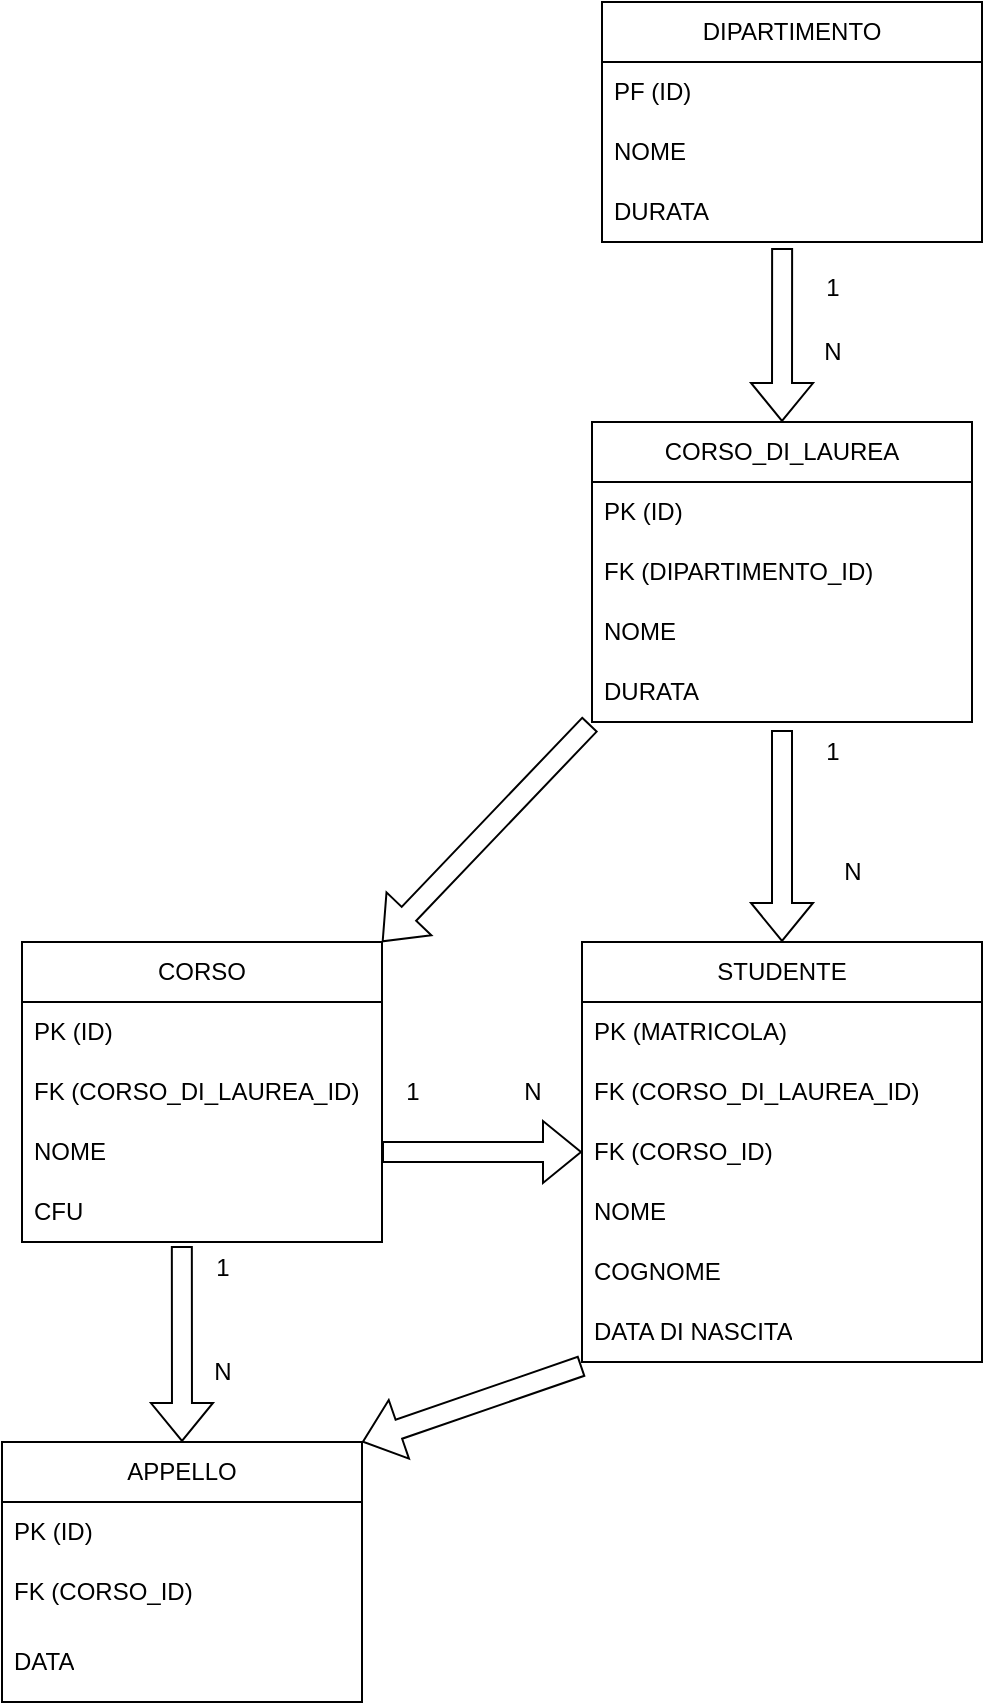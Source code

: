 <mxfile version="24.6.5" type="device">
  <diagram name="Pagina-1" id="Pzgpr7h6OXAbBOGcgNtZ">
    <mxGraphModel dx="1434" dy="738" grid="1" gridSize="10" guides="1" tooltips="1" connect="1" arrows="1" fold="1" page="1" pageScale="1" pageWidth="827" pageHeight="1169" math="0" shadow="0">
      <root>
        <mxCell id="0" />
        <mxCell id="1" parent="0" />
        <mxCell id="eWr5vI6ox-ZZCvDAYZ-F-1" value="DIPARTIMENTO" style="swimlane;fontStyle=0;childLayout=stackLayout;horizontal=1;startSize=30;horizontalStack=0;resizeParent=1;resizeParentMax=0;resizeLast=0;collapsible=1;marginBottom=0;whiteSpace=wrap;html=1;" vertex="1" parent="1">
          <mxGeometry x="350" y="30" width="190" height="120" as="geometry" />
        </mxCell>
        <mxCell id="eWr5vI6ox-ZZCvDAYZ-F-2" value="PF (ID)" style="text;strokeColor=none;fillColor=none;align=left;verticalAlign=middle;spacingLeft=4;spacingRight=4;overflow=hidden;points=[[0,0.5],[1,0.5]];portConstraint=eastwest;rotatable=0;whiteSpace=wrap;html=1;" vertex="1" parent="eWr5vI6ox-ZZCvDAYZ-F-1">
          <mxGeometry y="30" width="190" height="30" as="geometry" />
        </mxCell>
        <mxCell id="eWr5vI6ox-ZZCvDAYZ-F-3" value="NOME" style="text;strokeColor=none;fillColor=none;align=left;verticalAlign=middle;spacingLeft=4;spacingRight=4;overflow=hidden;points=[[0,0.5],[1,0.5]];portConstraint=eastwest;rotatable=0;whiteSpace=wrap;html=1;" vertex="1" parent="eWr5vI6ox-ZZCvDAYZ-F-1">
          <mxGeometry y="60" width="190" height="30" as="geometry" />
        </mxCell>
        <mxCell id="eWr5vI6ox-ZZCvDAYZ-F-4" value="DURATA" style="text;strokeColor=none;fillColor=none;align=left;verticalAlign=middle;spacingLeft=4;spacingRight=4;overflow=hidden;points=[[0,0.5],[1,0.5]];portConstraint=eastwest;rotatable=0;whiteSpace=wrap;html=1;" vertex="1" parent="eWr5vI6ox-ZZCvDAYZ-F-1">
          <mxGeometry y="90" width="190" height="30" as="geometry" />
        </mxCell>
        <mxCell id="eWr5vI6ox-ZZCvDAYZ-F-8" value="CORSO_DI_LAUREA" style="swimlane;fontStyle=0;childLayout=stackLayout;horizontal=1;startSize=30;horizontalStack=0;resizeParent=1;resizeParentMax=0;resizeLast=0;collapsible=1;marginBottom=0;whiteSpace=wrap;html=1;" vertex="1" parent="1">
          <mxGeometry x="345" y="240" width="190" height="150" as="geometry" />
        </mxCell>
        <mxCell id="eWr5vI6ox-ZZCvDAYZ-F-9" value="PK (ID)" style="text;strokeColor=none;fillColor=none;align=left;verticalAlign=middle;spacingLeft=4;spacingRight=4;overflow=hidden;points=[[0,0.5],[1,0.5]];portConstraint=eastwest;rotatable=0;whiteSpace=wrap;html=1;" vertex="1" parent="eWr5vI6ox-ZZCvDAYZ-F-8">
          <mxGeometry y="30" width="190" height="30" as="geometry" />
        </mxCell>
        <mxCell id="eWr5vI6ox-ZZCvDAYZ-F-16" value="FK (DIPARTIMENTO_ID)" style="text;strokeColor=none;fillColor=none;align=left;verticalAlign=middle;spacingLeft=4;spacingRight=4;overflow=hidden;points=[[0,0.5],[1,0.5]];portConstraint=eastwest;rotatable=0;whiteSpace=wrap;html=1;" vertex="1" parent="eWr5vI6ox-ZZCvDAYZ-F-8">
          <mxGeometry y="60" width="190" height="30" as="geometry" />
        </mxCell>
        <mxCell id="eWr5vI6ox-ZZCvDAYZ-F-10" value="NOME" style="text;strokeColor=none;fillColor=none;align=left;verticalAlign=middle;spacingLeft=4;spacingRight=4;overflow=hidden;points=[[0,0.5],[1,0.5]];portConstraint=eastwest;rotatable=0;whiteSpace=wrap;html=1;" vertex="1" parent="eWr5vI6ox-ZZCvDAYZ-F-8">
          <mxGeometry y="90" width="190" height="30" as="geometry" />
        </mxCell>
        <mxCell id="eWr5vI6ox-ZZCvDAYZ-F-11" value="DURATA" style="text;strokeColor=none;fillColor=none;align=left;verticalAlign=middle;spacingLeft=4;spacingRight=4;overflow=hidden;points=[[0,0.5],[1,0.5]];portConstraint=eastwest;rotatable=0;whiteSpace=wrap;html=1;" vertex="1" parent="eWr5vI6ox-ZZCvDAYZ-F-8">
          <mxGeometry y="120" width="190" height="30" as="geometry" />
        </mxCell>
        <mxCell id="eWr5vI6ox-ZZCvDAYZ-F-19" value="CORSO" style="swimlane;fontStyle=0;childLayout=stackLayout;horizontal=1;startSize=30;horizontalStack=0;resizeParent=1;resizeParentMax=0;resizeLast=0;collapsible=1;marginBottom=0;whiteSpace=wrap;html=1;" vertex="1" parent="1">
          <mxGeometry x="60" y="500" width="180" height="150" as="geometry" />
        </mxCell>
        <mxCell id="eWr5vI6ox-ZZCvDAYZ-F-20" value="PK (ID)" style="text;strokeColor=none;fillColor=none;align=left;verticalAlign=middle;spacingLeft=4;spacingRight=4;overflow=hidden;points=[[0,0.5],[1,0.5]];portConstraint=eastwest;rotatable=0;whiteSpace=wrap;html=1;" vertex="1" parent="eWr5vI6ox-ZZCvDAYZ-F-19">
          <mxGeometry y="30" width="180" height="30" as="geometry" />
        </mxCell>
        <mxCell id="eWr5vI6ox-ZZCvDAYZ-F-21" value="FK (CORSO_DI_LAUREA_ID)" style="text;strokeColor=none;fillColor=none;align=left;verticalAlign=middle;spacingLeft=4;spacingRight=4;overflow=hidden;points=[[0,0.5],[1,0.5]];portConstraint=eastwest;rotatable=0;whiteSpace=wrap;html=1;" vertex="1" parent="eWr5vI6ox-ZZCvDAYZ-F-19">
          <mxGeometry y="60" width="180" height="30" as="geometry" />
        </mxCell>
        <mxCell id="eWr5vI6ox-ZZCvDAYZ-F-22" value="NOME" style="text;strokeColor=none;fillColor=none;align=left;verticalAlign=middle;spacingLeft=4;spacingRight=4;overflow=hidden;points=[[0,0.5],[1,0.5]];portConstraint=eastwest;rotatable=0;whiteSpace=wrap;html=1;" vertex="1" parent="eWr5vI6ox-ZZCvDAYZ-F-19">
          <mxGeometry y="90" width="180" height="30" as="geometry" />
        </mxCell>
        <mxCell id="eWr5vI6ox-ZZCvDAYZ-F-23" value="CFU" style="text;strokeColor=none;fillColor=none;align=left;verticalAlign=middle;spacingLeft=4;spacingRight=4;overflow=hidden;points=[[0,0.5],[1,0.5]];portConstraint=eastwest;rotatable=0;whiteSpace=wrap;html=1;" vertex="1" parent="eWr5vI6ox-ZZCvDAYZ-F-19">
          <mxGeometry y="120" width="180" height="30" as="geometry" />
        </mxCell>
        <mxCell id="eWr5vI6ox-ZZCvDAYZ-F-24" value="APPELLO" style="swimlane;fontStyle=0;childLayout=stackLayout;horizontal=1;startSize=30;horizontalStack=0;resizeParent=1;resizeParentMax=0;resizeLast=0;collapsible=1;marginBottom=0;whiteSpace=wrap;html=1;" vertex="1" parent="1">
          <mxGeometry x="50" y="750" width="180" height="130" as="geometry" />
        </mxCell>
        <mxCell id="eWr5vI6ox-ZZCvDAYZ-F-25" value="PK (ID)" style="text;strokeColor=none;fillColor=none;align=left;verticalAlign=middle;spacingLeft=4;spacingRight=4;overflow=hidden;points=[[0,0.5],[1,0.5]];portConstraint=eastwest;rotatable=0;whiteSpace=wrap;html=1;" vertex="1" parent="eWr5vI6ox-ZZCvDAYZ-F-24">
          <mxGeometry y="30" width="180" height="30" as="geometry" />
        </mxCell>
        <mxCell id="eWr5vI6ox-ZZCvDAYZ-F-26" value="FK (CORSO_ID)" style="text;strokeColor=none;fillColor=none;align=left;verticalAlign=middle;spacingLeft=4;spacingRight=4;overflow=hidden;points=[[0,0.5],[1,0.5]];portConstraint=eastwest;rotatable=0;whiteSpace=wrap;html=1;" vertex="1" parent="eWr5vI6ox-ZZCvDAYZ-F-24">
          <mxGeometry y="60" width="180" height="30" as="geometry" />
        </mxCell>
        <mxCell id="eWr5vI6ox-ZZCvDAYZ-F-27" value="DATA" style="text;strokeColor=none;fillColor=none;align=left;verticalAlign=middle;spacingLeft=4;spacingRight=4;overflow=hidden;points=[[0,0.5],[1,0.5]];portConstraint=eastwest;rotatable=0;whiteSpace=wrap;html=1;" vertex="1" parent="eWr5vI6ox-ZZCvDAYZ-F-24">
          <mxGeometry y="90" width="180" height="40" as="geometry" />
        </mxCell>
        <mxCell id="eWr5vI6ox-ZZCvDAYZ-F-29" value="STUDENTE" style="swimlane;fontStyle=0;childLayout=stackLayout;horizontal=1;startSize=30;horizontalStack=0;resizeParent=1;resizeParentMax=0;resizeLast=0;collapsible=1;marginBottom=0;whiteSpace=wrap;html=1;" vertex="1" parent="1">
          <mxGeometry x="340" y="500" width="200" height="210" as="geometry" />
        </mxCell>
        <mxCell id="eWr5vI6ox-ZZCvDAYZ-F-30" value="PK (MATRICOLA)" style="text;strokeColor=none;fillColor=none;align=left;verticalAlign=middle;spacingLeft=4;spacingRight=4;overflow=hidden;points=[[0,0.5],[1,0.5]];portConstraint=eastwest;rotatable=0;whiteSpace=wrap;html=1;" vertex="1" parent="eWr5vI6ox-ZZCvDAYZ-F-29">
          <mxGeometry y="30" width="200" height="30" as="geometry" />
        </mxCell>
        <mxCell id="eWr5vI6ox-ZZCvDAYZ-F-49" value="FK (CORSO_DI_LAUREA_ID)" style="text;strokeColor=none;fillColor=none;align=left;verticalAlign=middle;spacingLeft=4;spacingRight=4;overflow=hidden;points=[[0,0.5],[1,0.5]];portConstraint=eastwest;rotatable=0;whiteSpace=wrap;html=1;" vertex="1" parent="eWr5vI6ox-ZZCvDAYZ-F-29">
          <mxGeometry y="60" width="200" height="30" as="geometry" />
        </mxCell>
        <mxCell id="eWr5vI6ox-ZZCvDAYZ-F-55" value="FK (CORSO_ID)" style="text;strokeColor=none;fillColor=none;align=left;verticalAlign=middle;spacingLeft=4;spacingRight=4;overflow=hidden;points=[[0,0.5],[1,0.5]];portConstraint=eastwest;rotatable=0;whiteSpace=wrap;html=1;" vertex="1" parent="eWr5vI6ox-ZZCvDAYZ-F-29">
          <mxGeometry y="90" width="200" height="30" as="geometry" />
        </mxCell>
        <mxCell id="eWr5vI6ox-ZZCvDAYZ-F-31" value="NOME&amp;nbsp;" style="text;strokeColor=none;fillColor=none;align=left;verticalAlign=middle;spacingLeft=4;spacingRight=4;overflow=hidden;points=[[0,0.5],[1,0.5]];portConstraint=eastwest;rotatable=0;whiteSpace=wrap;html=1;" vertex="1" parent="eWr5vI6ox-ZZCvDAYZ-F-29">
          <mxGeometry y="120" width="200" height="30" as="geometry" />
        </mxCell>
        <mxCell id="eWr5vI6ox-ZZCvDAYZ-F-32" value="COGNOME" style="text;strokeColor=none;fillColor=none;align=left;verticalAlign=middle;spacingLeft=4;spacingRight=4;overflow=hidden;points=[[0,0.5],[1,0.5]];portConstraint=eastwest;rotatable=0;whiteSpace=wrap;html=1;" vertex="1" parent="eWr5vI6ox-ZZCvDAYZ-F-29">
          <mxGeometry y="150" width="200" height="30" as="geometry" />
        </mxCell>
        <mxCell id="eWr5vI6ox-ZZCvDAYZ-F-33" value="DATA DI NASCITA" style="text;strokeColor=none;fillColor=none;align=left;verticalAlign=middle;spacingLeft=4;spacingRight=4;overflow=hidden;points=[[0,0.5],[1,0.5]];portConstraint=eastwest;rotatable=0;whiteSpace=wrap;html=1;" vertex="1" parent="eWr5vI6ox-ZZCvDAYZ-F-29">
          <mxGeometry y="180" width="200" height="30" as="geometry" />
        </mxCell>
        <mxCell id="eWr5vI6ox-ZZCvDAYZ-F-37" value="" style="shape=flexArrow;endArrow=classic;html=1;rounded=0;entryX=0.5;entryY=0;entryDx=0;entryDy=0;exitX=0.474;exitY=1.1;exitDx=0;exitDy=0;exitPerimeter=0;" edge="1" parent="1" source="eWr5vI6ox-ZZCvDAYZ-F-4" target="eWr5vI6ox-ZZCvDAYZ-F-8">
          <mxGeometry width="50" height="50" relative="1" as="geometry">
            <mxPoint x="440" y="160" as="sourcePoint" />
            <mxPoint x="440" y="220" as="targetPoint" />
          </mxGeometry>
        </mxCell>
        <mxCell id="eWr5vI6ox-ZZCvDAYZ-F-39" value="1" style="text;html=1;align=center;verticalAlign=middle;resizable=0;points=[];autosize=1;strokeColor=none;fillColor=none;" vertex="1" parent="1">
          <mxGeometry x="450" y="158" width="30" height="30" as="geometry" />
        </mxCell>
        <mxCell id="eWr5vI6ox-ZZCvDAYZ-F-40" value="N" style="text;html=1;align=center;verticalAlign=middle;resizable=0;points=[];autosize=1;strokeColor=none;fillColor=none;" vertex="1" parent="1">
          <mxGeometry x="450" y="190" width="30" height="30" as="geometry" />
        </mxCell>
        <mxCell id="eWr5vI6ox-ZZCvDAYZ-F-41" value="" style="shape=flexArrow;endArrow=classic;html=1;rounded=0;exitX=-0.005;exitY=1.033;exitDx=0;exitDy=0;exitPerimeter=0;entryX=1;entryY=0;entryDx=0;entryDy=0;" edge="1" parent="1" source="eWr5vI6ox-ZZCvDAYZ-F-11" target="eWr5vI6ox-ZZCvDAYZ-F-19">
          <mxGeometry width="50" height="50" relative="1" as="geometry">
            <mxPoint x="330" y="405" as="sourcePoint" />
            <mxPoint x="240" y="490" as="targetPoint" />
          </mxGeometry>
        </mxCell>
        <mxCell id="eWr5vI6ox-ZZCvDAYZ-F-47" value="" style="shape=flexArrow;endArrow=classic;html=1;rounded=0;entryX=0.5;entryY=0;entryDx=0;entryDy=0;exitX=0.5;exitY=1.133;exitDx=0;exitDy=0;exitPerimeter=0;" edge="1" parent="1" source="eWr5vI6ox-ZZCvDAYZ-F-11" target="eWr5vI6ox-ZZCvDAYZ-F-29">
          <mxGeometry width="50" height="50" relative="1" as="geometry">
            <mxPoint x="439.5" y="405" as="sourcePoint" />
            <mxPoint x="440" y="480" as="targetPoint" />
          </mxGeometry>
        </mxCell>
        <mxCell id="eWr5vI6ox-ZZCvDAYZ-F-50" value="1" style="text;html=1;align=center;verticalAlign=middle;resizable=0;points=[];autosize=1;strokeColor=none;fillColor=none;" vertex="1" parent="1">
          <mxGeometry x="450" y="390" width="30" height="30" as="geometry" />
        </mxCell>
        <mxCell id="eWr5vI6ox-ZZCvDAYZ-F-52" value="" style="shape=flexArrow;endArrow=classic;html=1;rounded=0;exitX=1;exitY=0.5;exitDx=0;exitDy=0;entryX=0;entryY=0.5;entryDx=0;entryDy=0;" edge="1" parent="1" source="eWr5vI6ox-ZZCvDAYZ-F-22" target="eWr5vI6ox-ZZCvDAYZ-F-55">
          <mxGeometry width="50" height="50" relative="1" as="geometry">
            <mxPoint x="250" y="604.5" as="sourcePoint" />
            <mxPoint x="320" y="605" as="targetPoint" />
          </mxGeometry>
        </mxCell>
        <mxCell id="eWr5vI6ox-ZZCvDAYZ-F-53" value="1" style="text;html=1;align=center;verticalAlign=middle;resizable=0;points=[];autosize=1;strokeColor=none;fillColor=none;" vertex="1" parent="1">
          <mxGeometry x="240" y="560" width="30" height="30" as="geometry" />
        </mxCell>
        <mxCell id="eWr5vI6ox-ZZCvDAYZ-F-54" value="N" style="text;html=1;align=center;verticalAlign=middle;resizable=0;points=[];autosize=1;strokeColor=none;fillColor=none;" vertex="1" parent="1">
          <mxGeometry x="300" y="560" width="30" height="30" as="geometry" />
        </mxCell>
        <mxCell id="eWr5vI6ox-ZZCvDAYZ-F-56" value="N" style="text;html=1;align=center;verticalAlign=middle;resizable=0;points=[];autosize=1;strokeColor=none;fillColor=none;" vertex="1" parent="1">
          <mxGeometry x="460" y="450" width="30" height="30" as="geometry" />
        </mxCell>
        <mxCell id="eWr5vI6ox-ZZCvDAYZ-F-59" value="" style="shape=flexArrow;endArrow=classic;html=1;rounded=0;exitX=0.444;exitY=1.067;exitDx=0;exitDy=0;exitPerimeter=0;entryX=0.5;entryY=0;entryDx=0;entryDy=0;" edge="1" parent="1" source="eWr5vI6ox-ZZCvDAYZ-F-23" target="eWr5vI6ox-ZZCvDAYZ-F-24">
          <mxGeometry width="50" height="50" relative="1" as="geometry">
            <mxPoint x="130" y="720" as="sourcePoint" />
            <mxPoint x="180" y="670" as="targetPoint" />
          </mxGeometry>
        </mxCell>
        <mxCell id="eWr5vI6ox-ZZCvDAYZ-F-61" value="" style="shape=flexArrow;endArrow=classic;html=1;rounded=0;exitX=0;exitY=1.067;exitDx=0;exitDy=0;exitPerimeter=0;entryX=1;entryY=0;entryDx=0;entryDy=0;" edge="1" parent="1" source="eWr5vI6ox-ZZCvDAYZ-F-33" target="eWr5vI6ox-ZZCvDAYZ-F-24">
          <mxGeometry width="50" height="50" relative="1" as="geometry">
            <mxPoint x="340" y="770" as="sourcePoint" />
            <mxPoint x="390" y="720" as="targetPoint" />
          </mxGeometry>
        </mxCell>
        <mxCell id="eWr5vI6ox-ZZCvDAYZ-F-63" value="1" style="text;html=1;align=center;verticalAlign=middle;resizable=0;points=[];autosize=1;strokeColor=none;fillColor=none;" vertex="1" parent="1">
          <mxGeometry x="145" y="648" width="30" height="30" as="geometry" />
        </mxCell>
        <mxCell id="eWr5vI6ox-ZZCvDAYZ-F-64" value="N" style="text;html=1;align=center;verticalAlign=middle;resizable=0;points=[];autosize=1;strokeColor=none;fillColor=none;" vertex="1" parent="1">
          <mxGeometry x="145" y="700" width="30" height="30" as="geometry" />
        </mxCell>
      </root>
    </mxGraphModel>
  </diagram>
</mxfile>
